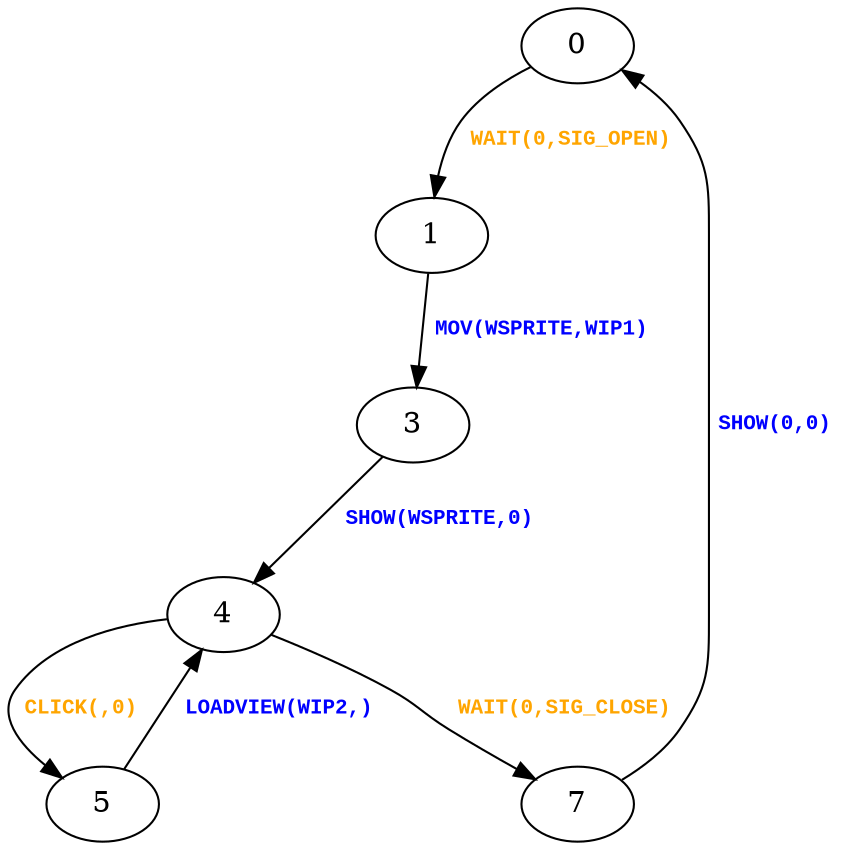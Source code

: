 digraph {
 node [shape=oval];
"0" -> "1"[fontcolor=orange, label=< <table border="0"><tr><td><font face="Courier New" point-size="10"><b>WAIT(0,SIG_OPEN)<br align="left"/></b></font></td></tr>
</table>>];
"1" -> "3"[fontcolor=blue, label=< <table border="0"><tr><td><font face="Courier New" point-size="10"><b>MOV(WSPRITE,WIP1)<br align="left"/></b></font></td></tr>
</table>>];
"3" -> "4"[fontcolor=blue, label=< <table border="0"><tr><td><font face="Courier New" point-size="10"><b>SHOW(WSPRITE,0)<br align="left"/></b></font></td></tr>
</table>>];
"4" -> "5"[fontcolor=orange, label=< <table border="0"><tr><td><font face="Courier New" point-size="10"><b>CLICK(,0)<br align="left"/></b></font></td></tr>
</table>>];
"4" -> "7"[fontcolor=orange, label=< <table border="0"><tr><td><font face="Courier New" point-size="10"><b>WAIT(0,SIG_CLOSE)<br align="left"/></b></font></td></tr>
</table>>];
"5" -> "4"[fontcolor=blue, label=< <table border="0"><tr><td><font face="Courier New" point-size="10"><b>LOADVIEW(WIP2,)<br align="left"/></b></font></td></tr>
</table>>];
"7" -> "0"[fontcolor=blue, label=< <table border="0"><tr><td><font face="Courier New" point-size="10"><b>SHOW(0,0)<br align="left"/></b></font></td></tr>
</table>>];
}
